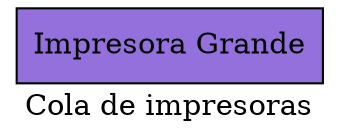  digraph Cola_impresoras {
 label= "Cola de impresoras";
     node [shape=box, style=filled, color=black, fillcolor=mediumpurple];
     "Node           0 " [label="Impresora Grande"];
 }
